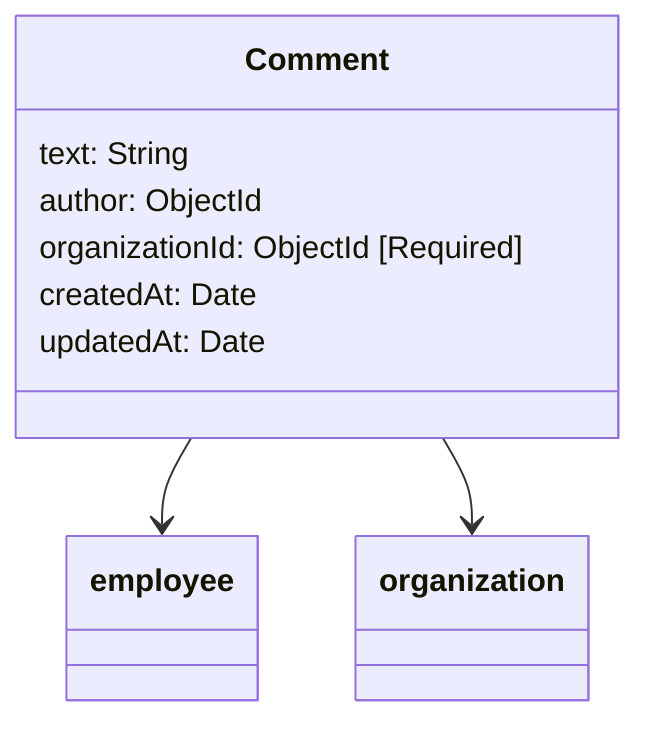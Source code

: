 classDiagram
  class Comment {
    text: String
    author: ObjectId
    organizationId: ObjectId [Required]
    createdAt: Date
    updatedAt: Date
  }

  Comment --> employee
  Comment --> organization